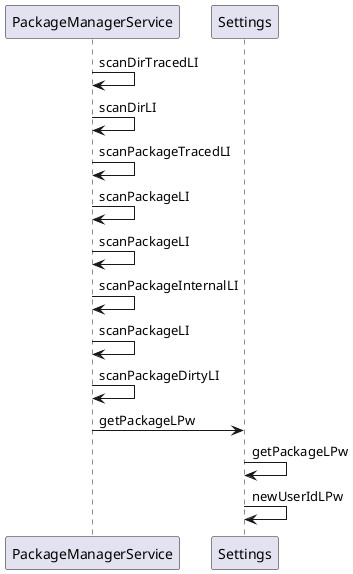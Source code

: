 @startuml
PackageManagerService -> PackageManagerService: scanDirTracedLI
PackageManagerService -> PackageManagerService: scanDirLI
PackageManagerService -> PackageManagerService: scanPackageTracedLI
PackageManagerService -> PackageManagerService: scanPackageLI
PackageManagerService -> PackageManagerService: scanPackageLI
PackageManagerService -> PackageManagerService: scanPackageInternalLI
PackageManagerService -> PackageManagerService: scanPackageLI
PackageManagerService -> PackageManagerService: scanPackageDirtyLI
PackageManagerService -> Settings: getPackageLPw
Settings -> Settings:getPackageLPw
Settings -> Settings:newUserIdLPw
@enduml
